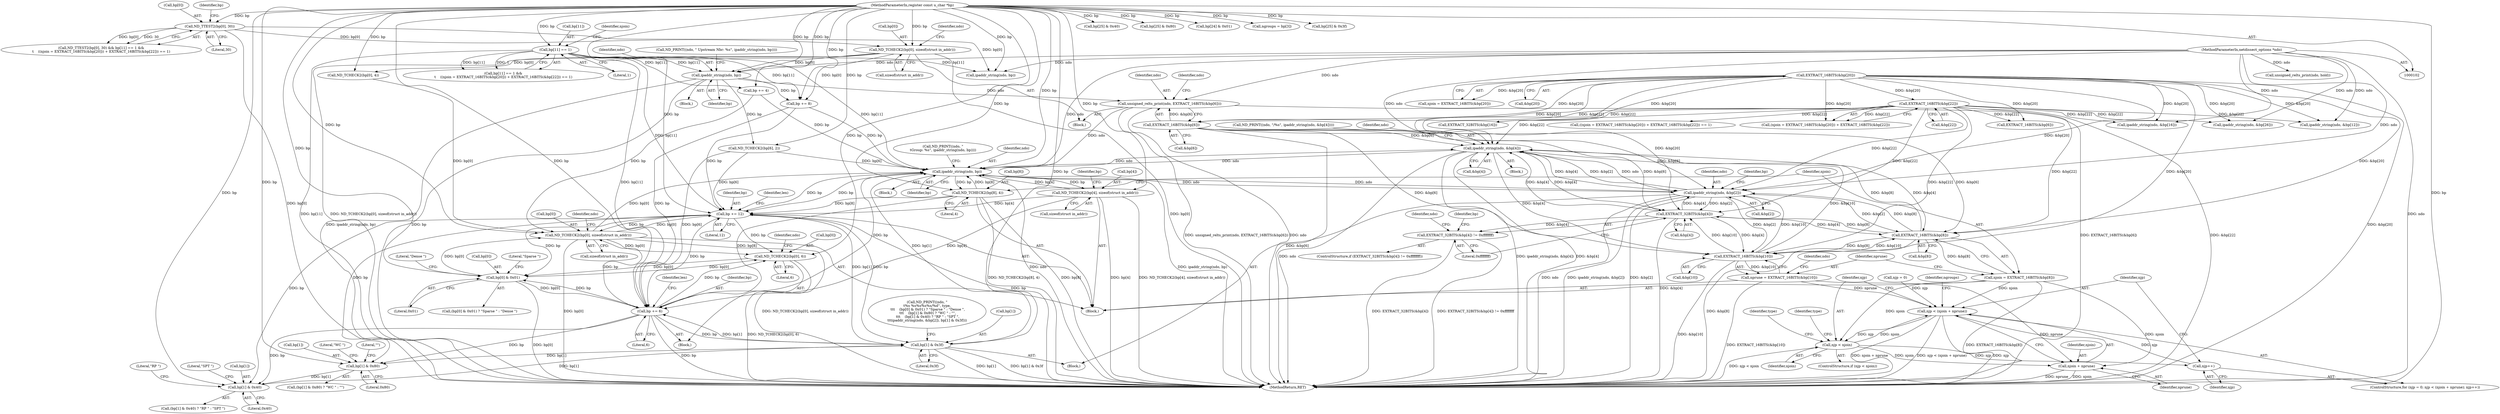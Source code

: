 digraph "1_tcpdump_5dc1860d8267b1e0cb78c9ffa2a40bea2fdb3ddc_1@del" {
"1000291" [label="(Call,unsigned_relts_print(ndo, EXTRACT_16BITS(&bp[6])))"];
"1000269" [label="(Call,ipaddr_string(ndo, bp))"];
"1000103" [label="(MethodParameterIn,netdissect_options *ndo)"];
"1000119" [label="(Call,bp[11] == 1)"];
"1000104" [label="(MethodParameterIn,register const u_char *bp)"];
"1000248" [label="(Call,ND_TCHECK2(bp[0], sizeof(struct in_addr)))"];
"1000113" [label="(Call,ND_TTEST2(bp[0], 30))"];
"1000293" [label="(Call,EXTRACT_16BITS(&bp[6]))"];
"1000128" [label="(Call,EXTRACT_16BITS(&bp[20]))"];
"1000133" [label="(Call,EXTRACT_16BITS(&bp[22]))"];
"1000342" [label="(Call,ipaddr_string(ndo, bp))"];
"1000345" [label="(Call,ND_TCHECK2(bp[4], sizeof(struct in_addr)))"];
"1000397" [label="(Call,bp += 12)"];
"1000331" [label="(Call,ND_TCHECK2(bp[0], sizeof(struct in_addr)))"];
"1000427" [label="(Call,ND_TCHECK2(bp[0], 6))"];
"1000441" [label="(Call,bp[0] & 0x01)"];
"1000478" [label="(Call,bp += 6)"];
"1000450" [label="(Call,bp[1] & 0x80)"];
"1000459" [label="(Call,bp[1] & 0x40)"];
"1000473" [label="(Call,bp[1] & 0x3f)"];
"1000364" [label="(Call,ipaddr_string(ndo, &bp[4]))"];
"1000353" [label="(Call,EXTRACT_32BITS(&bp[4]))"];
"1000352" [label="(Call,EXTRACT_32BITS(&bp[4]) != 0xffffffff)"];
"1000377" [label="(Call,EXTRACT_16BITS(&bp[8]))"];
"1000375" [label="(Call,njoin = EXTRACT_16BITS(&bp[8]))"];
"1000407" [label="(Call,njp < (njoin + nprune))"];
"1000417" [label="(Call,njp < njoin)"];
"1000409" [label="(Call,njoin + nprune)"];
"1000412" [label="(Call,njp++)"];
"1000384" [label="(Call,EXTRACT_16BITS(&bp[10]))"];
"1000382" [label="(Call,nprune = EXTRACT_16BITS(&bp[10]))"];
"1000467" [label="(Call,ipaddr_string(ndo, &bp[2]))"];
"1000370" [label="(Call,ND_TCHECK2(bp[8], 4))"];
"1000365" [label="(Identifier,ndo)"];
"1000454" [label="(Literal,0x80)"];
"1000428" [label="(Call,bp[0])"];
"1000377" [label="(Call,EXTRACT_16BITS(&bp[8]))"];
"1000272" [label="(Call,ND_TCHECK2(bp[6], 2))"];
"1000419" [label="(Identifier,njoin)"];
"1000106" [label="(Block,)"];
"1000123" [label="(Literal,1)"];
"1000477" [label="(Literal,0x3f)"];
"1000294" [label="(Call,&bp[6])"];
"1000366" [label="(Call,&bp[4])"];
"1000467" [label="(Call,ipaddr_string(ndo, &bp[2]))"];
"1000418" [label="(Identifier,njp)"];
"1000119" [label="(Call,bp[11] == 1)"];
"1000124" [label="(Call,((njoin = EXTRACT_16BITS(&bp[20])) + EXTRACT_16BITS(&bp[22])) == 1)"];
"1000292" [label="(Identifier,ndo)"];
"1000340" [label="(Block,)"];
"1000335" [label="(Call,sizeof(struct in_addr))"];
"1000458" [label="(Call,(bp[1] & 0x40) ? \"RP \" : \"SPT \")"];
"1000240" [label="(Call,bp[25] & 0x40)"];
"1000264" [label="(Call,ND_PRINT((ndo, \" Upstream Nbr: %s\", ipaddr_string(ndo, bp))))"];
"1000446" [label="(Literal,\"Sparse \")"];
"1000410" [label="(Identifier,njoin)"];
"1000460" [label="(Call,bp[1])"];
"1000399" [label="(Literal,12)"];
"1000468" [label="(Identifier,ndo)"];
"1000126" [label="(Call,njoin = EXTRACT_16BITS(&bp[20]))"];
"1000346" [label="(Call,bp[4])"];
"1000146" [label="(Call,ipaddr_string(ndo, bp))"];
"1000179" [label="(Call,ipaddr_string(ndo, &bp[26]))"];
"1000267" [label="(Block,)"];
"1000353" [label="(Call,EXTRACT_32BITS(&bp[4]))"];
"1000349" [label="(Call,sizeof(struct in_addr))"];
"1000311" [label="(Call,ND_TCHECK2(bp[0], 4))"];
"1000441" [label="(Call,bp[0] & 0x01)"];
"1000248" [label="(Call,ND_TCHECK2(bp[0], sizeof(struct in_addr)))"];
"1000440" [label="(Call,(bp[0] & 0x01) ? \"Sparse \" : \"Dense \")"];
"1000112" [label="(Call,ND_TTEST2(bp[0], 30) && bp[11] == 1 &&\n\t    ((njoin = EXTRACT_16BITS(&bp[20])) + EXTRACT_16BITS(&bp[22])) == 1)"];
"1000330" [label="(Block,)"];
"1000321" [label="(Call,bp += 4)"];
"1000332" [label="(Call,bp[0])"];
"1000425" [label="(Identifier,type)"];
"1000475" [label="(Identifier,bp)"];
"1000120" [label="(Call,bp[11])"];
"1000291" [label="(Call,unsigned_relts_print(ndo, EXTRACT_16BITS(&bp[6])))"];
"1000408" [label="(Identifier,njp)"];
"1000407" [label="(Call,njp < (njoin + nprune))"];
"1000480" [label="(Literal,6)"];
"1000359" [label="(Call,ND_PRINT((ndo, \"/%s\", ipaddr_string(ndo, &bp[4]))))"];
"1000403" [label="(ControlStructure,for (njp = 0; njp < (njoin + nprune); njp++))"];
"1000459" [label="(Call,bp[1] & 0x40)"];
"1000301" [label="(Identifier,ndo)"];
"1000445" [label="(Literal,0x01)"];
"1000374" [label="(Literal,4)"];
"1000343" [label="(Identifier,ndo)"];
"1000421" [label="(Identifier,type)"];
"1000232" [label="(Call,bp[25] & 0x80)"];
"1000372" [label="(Identifier,bp)"];
"1000352" [label="(Call,EXTRACT_32BITS(&bp[4]) != 0xffffffff)"];
"1000479" [label="(Identifier,bp)"];
"1000269" [label="(Call,ipaddr_string(ndo, bp))"];
"1000271" [label="(Identifier,bp)"];
"1000305" [label="(Call,bp += 8)"];
"1000127" [label="(Identifier,njoin)"];
"1000473" [label="(Call,bp[1] & 0x3f)"];
"1000337" [label="(Call,ND_PRINT((ndo, \"\n\tGroup: %s\", ipaddr_string(ndo, bp))))"];
"1000391" [label="(Identifier,ndo)"];
"1000358" [label="(Literal,0xffffffff)"];
"1000491" [label="(MethodReturn,RET)"];
"1000409" [label="(Call,njoin + nprune)"];
"1000165" [label="(Call,unsigned_relts_print(ndo, hold))"];
"1000293" [label="(Call,EXTRACT_16BITS(&bp[6]))"];
"1000417" [label="(Call,njp < njoin)"];
"1000427" [label="(Call,ND_TCHECK2(bp[0], 6))"];
"1000450" [label="(Call,bp[1] & 0x80)"];
"1000270" [label="(Identifier,ndo)"];
"1000474" [label="(Call,bp[1])"];
"1000464" [label="(Literal,\"RP \")"];
"1000351" [label="(ControlStructure,if (EXTRACT_32BITS(&bp[4]) != 0xffffffff))"];
"1000223" [label="(Call,bp[24] & 0x01)"];
"1000191" [label="(Call,ipaddr_string(ndo, &bp[12]))"];
"1000447" [label="(Literal,\"Dense \")"];
"1000114" [label="(Call,bp[0])"];
"1000345" [label="(Call,ND_TCHECK2(bp[4], sizeof(struct in_addr)))"];
"1000125" [label="(Call,(njoin = EXTRACT_16BITS(&bp[20])) + EXTRACT_16BITS(&bp[22]))"];
"1000331" [label="(Call,ND_TCHECK2(bp[0], sizeof(struct in_addr)))"];
"1000151" [label="(Call,EXTRACT_16BITS(&bp[6]))"];
"1000434" [label="(Identifier,ndo)"];
"1000339" [label="(Identifier,ndo)"];
"1000413" [label="(Identifier,njp)"];
"1000382" [label="(Call,nprune = EXTRACT_16BITS(&bp[10]))"];
"1000354" [label="(Call,&bp[4])"];
"1000412" [label="(Call,njp++)"];
"1000398" [label="(Identifier,bp)"];
"1000401" [label="(Identifier,len)"];
"1000133" [label="(Call,EXTRACT_16BITS(&bp[22]))"];
"1000118" [label="(Call,bp[11] == 1 &&\n\t    ((njoin = EXTRACT_16BITS(&bp[20])) + EXTRACT_16BITS(&bp[22])) == 1)"];
"1000414" [label="(Block,)"];
"1000104" [label="(MethodParameterIn,register const u_char *bp)"];
"1000404" [label="(Call,njp = 0)"];
"1000356" [label="(Identifier,bp)"];
"1000113" [label="(Call,ND_TTEST2(bp[0], 30))"];
"1000482" [label="(Identifier,len)"];
"1000364" [label="(Call,ipaddr_string(ndo, &bp[4]))"];
"1000442" [label="(Call,bp[0])"];
"1000478" [label="(Call,bp += 6)"];
"1000449" [label="(Call,(bp[1] & 0x80) ? \"WC \" : \"\")"];
"1000432" [label="(Call,ND_PRINT((ndo, \"\n\t%s %s%s%s%s/%d\", type,\n \t\t\t    (bp[0] & 0x01) ? \"Sparse \" : \"Dense \",\n \t\t\t    (bp[1] & 0x80) ? \"WC \" : \"\",\n \t\t\t    (bp[1] & 0x40) ? \"RP \" : \"SPT \",\n\t\t\tipaddr_string(ndo, &bp[2]), bp[1] & 0x3f)))"];
"1000378" [label="(Call,&bp[8])"];
"1000455" [label="(Literal,\"WC \")"];
"1000456" [label="(Literal,\"\")"];
"1000362" [label="(Block,)"];
"1000128" [label="(Call,EXTRACT_16BITS(&bp[20]))"];
"1000361" [label="(Identifier,ndo)"];
"1000121" [label="(Identifier,bp)"];
"1000344" [label="(Identifier,bp)"];
"1000375" [label="(Call,njoin = EXTRACT_16BITS(&bp[8]))"];
"1000329" [label="(Identifier,ngroups)"];
"1000385" [label="(Call,&bp[10])"];
"1000129" [label="(Call,&bp[20])"];
"1000252" [label="(Call,sizeof(struct in_addr))"];
"1000416" [label="(ControlStructure,if (njp < njoin))"];
"1000376" [label="(Identifier,njoin)"];
"1000199" [label="(Call,EXTRACT_32BITS(&bp[16]))"];
"1000384" [label="(Call,EXTRACT_16BITS(&bp[10]))"];
"1000397" [label="(Call,bp += 12)"];
"1000370" [label="(Call,ND_TCHECK2(bp[8], 4))"];
"1000383" [label="(Identifier,nprune)"];
"1000134" [label="(Call,&bp[22])"];
"1000316" [label="(Call,ngroups = bp[3])"];
"1000465" [label="(Literal,\"SPT \")"];
"1000463" [label="(Literal,0x40)"];
"1000186" [label="(Call,bp[25] & 0x3f)"];
"1000103" [label="(MethodParameterIn,netdissect_options *ndo)"];
"1000371" [label="(Call,bp[8])"];
"1000411" [label="(Identifier,nprune)"];
"1000466" [label="(Block,)"];
"1000431" [label="(Literal,6)"];
"1000210" [label="(Call,ipaddr_string(ndo, &bp[16]))"];
"1000451" [label="(Call,bp[1])"];
"1000469" [label="(Call,&bp[2])"];
"1000257" [label="(Identifier,ndo)"];
"1000342" [label="(Call,ipaddr_string(ndo, bp))"];
"1000249" [label="(Call,bp[0])"];
"1000117" [label="(Literal,30)"];
"1000291" -> "1000106"  [label="AST: "];
"1000291" -> "1000293"  [label="CFG: "];
"1000292" -> "1000291"  [label="AST: "];
"1000293" -> "1000291"  [label="AST: "];
"1000301" -> "1000291"  [label="CFG: "];
"1000291" -> "1000491"  [label="DDG: unsigned_relts_print(ndo, EXTRACT_16BITS(&bp[6]))"];
"1000291" -> "1000491"  [label="DDG: ndo"];
"1000291" -> "1000491"  [label="DDG: EXTRACT_16BITS(&bp[6])"];
"1000269" -> "1000291"  [label="DDG: ndo"];
"1000103" -> "1000291"  [label="DDG: ndo"];
"1000293" -> "1000291"  [label="DDG: &bp[6]"];
"1000291" -> "1000342"  [label="DDG: ndo"];
"1000269" -> "1000267"  [label="AST: "];
"1000269" -> "1000271"  [label="CFG: "];
"1000270" -> "1000269"  [label="AST: "];
"1000271" -> "1000269"  [label="AST: "];
"1000264" -> "1000269"  [label="CFG: "];
"1000269" -> "1000491"  [label="DDG: ipaddr_string(ndo, bp)"];
"1000269" -> "1000491"  [label="DDG: bp"];
"1000103" -> "1000269"  [label="DDG: ndo"];
"1000119" -> "1000269"  [label="DDG: bp[11]"];
"1000248" -> "1000269"  [label="DDG: bp[0]"];
"1000104" -> "1000269"  [label="DDG: bp"];
"1000269" -> "1000272"  [label="DDG: bp"];
"1000269" -> "1000305"  [label="DDG: bp"];
"1000103" -> "1000102"  [label="AST: "];
"1000103" -> "1000491"  [label="DDG: ndo"];
"1000103" -> "1000146"  [label="DDG: ndo"];
"1000103" -> "1000165"  [label="DDG: ndo"];
"1000103" -> "1000179"  [label="DDG: ndo"];
"1000103" -> "1000191"  [label="DDG: ndo"];
"1000103" -> "1000210"  [label="DDG: ndo"];
"1000103" -> "1000342"  [label="DDG: ndo"];
"1000103" -> "1000364"  [label="DDG: ndo"];
"1000103" -> "1000467"  [label="DDG: ndo"];
"1000119" -> "1000118"  [label="AST: "];
"1000119" -> "1000123"  [label="CFG: "];
"1000120" -> "1000119"  [label="AST: "];
"1000123" -> "1000119"  [label="AST: "];
"1000127" -> "1000119"  [label="CFG: "];
"1000118" -> "1000119"  [label="CFG: "];
"1000119" -> "1000491"  [label="DDG: bp[11]"];
"1000119" -> "1000118"  [label="DDG: bp[11]"];
"1000119" -> "1000118"  [label="DDG: 1"];
"1000104" -> "1000119"  [label="DDG: bp"];
"1000119" -> "1000146"  [label="DDG: bp[11]"];
"1000119" -> "1000305"  [label="DDG: bp[11]"];
"1000119" -> "1000321"  [label="DDG: bp[11]"];
"1000119" -> "1000342"  [label="DDG: bp[11]"];
"1000119" -> "1000397"  [label="DDG: bp[11]"];
"1000119" -> "1000478"  [label="DDG: bp[11]"];
"1000104" -> "1000102"  [label="AST: "];
"1000104" -> "1000491"  [label="DDG: bp"];
"1000104" -> "1000113"  [label="DDG: bp"];
"1000104" -> "1000146"  [label="DDG: bp"];
"1000104" -> "1000186"  [label="DDG: bp"];
"1000104" -> "1000223"  [label="DDG: bp"];
"1000104" -> "1000232"  [label="DDG: bp"];
"1000104" -> "1000240"  [label="DDG: bp"];
"1000104" -> "1000248"  [label="DDG: bp"];
"1000104" -> "1000272"  [label="DDG: bp"];
"1000104" -> "1000305"  [label="DDG: bp"];
"1000104" -> "1000311"  [label="DDG: bp"];
"1000104" -> "1000316"  [label="DDG: bp"];
"1000104" -> "1000321"  [label="DDG: bp"];
"1000104" -> "1000331"  [label="DDG: bp"];
"1000104" -> "1000342"  [label="DDG: bp"];
"1000104" -> "1000345"  [label="DDG: bp"];
"1000104" -> "1000370"  [label="DDG: bp"];
"1000104" -> "1000397"  [label="DDG: bp"];
"1000104" -> "1000427"  [label="DDG: bp"];
"1000104" -> "1000441"  [label="DDG: bp"];
"1000104" -> "1000450"  [label="DDG: bp"];
"1000104" -> "1000459"  [label="DDG: bp"];
"1000104" -> "1000473"  [label="DDG: bp"];
"1000104" -> "1000478"  [label="DDG: bp"];
"1000248" -> "1000106"  [label="AST: "];
"1000248" -> "1000252"  [label="CFG: "];
"1000249" -> "1000248"  [label="AST: "];
"1000252" -> "1000248"  [label="AST: "];
"1000257" -> "1000248"  [label="CFG: "];
"1000248" -> "1000491"  [label="DDG: ND_TCHECK2(bp[0], sizeof(struct in_addr))"];
"1000248" -> "1000491"  [label="DDG: bp[0]"];
"1000113" -> "1000248"  [label="DDG: bp[0]"];
"1000248" -> "1000305"  [label="DDG: bp[0]"];
"1000248" -> "1000311"  [label="DDG: bp[0]"];
"1000113" -> "1000112"  [label="AST: "];
"1000113" -> "1000117"  [label="CFG: "];
"1000114" -> "1000113"  [label="AST: "];
"1000117" -> "1000113"  [label="AST: "];
"1000121" -> "1000113"  [label="CFG: "];
"1000112" -> "1000113"  [label="CFG: "];
"1000113" -> "1000491"  [label="DDG: bp[0]"];
"1000113" -> "1000112"  [label="DDG: bp[0]"];
"1000113" -> "1000112"  [label="DDG: 30"];
"1000113" -> "1000146"  [label="DDG: bp[0]"];
"1000293" -> "1000294"  [label="CFG: "];
"1000294" -> "1000293"  [label="AST: "];
"1000293" -> "1000491"  [label="DDG: &bp[6]"];
"1000128" -> "1000293"  [label="DDG: &bp[20]"];
"1000133" -> "1000293"  [label="DDG: &bp[22]"];
"1000293" -> "1000353"  [label="DDG: &bp[6]"];
"1000293" -> "1000364"  [label="DDG: &bp[6]"];
"1000293" -> "1000377"  [label="DDG: &bp[6]"];
"1000293" -> "1000384"  [label="DDG: &bp[6]"];
"1000293" -> "1000467"  [label="DDG: &bp[6]"];
"1000128" -> "1000126"  [label="AST: "];
"1000128" -> "1000129"  [label="CFG: "];
"1000129" -> "1000128"  [label="AST: "];
"1000126" -> "1000128"  [label="CFG: "];
"1000128" -> "1000491"  [label="DDG: &bp[20]"];
"1000128" -> "1000125"  [label="DDG: &bp[20]"];
"1000128" -> "1000126"  [label="DDG: &bp[20]"];
"1000128" -> "1000133"  [label="DDG: &bp[20]"];
"1000128" -> "1000151"  [label="DDG: &bp[20]"];
"1000128" -> "1000179"  [label="DDG: &bp[20]"];
"1000128" -> "1000191"  [label="DDG: &bp[20]"];
"1000128" -> "1000199"  [label="DDG: &bp[20]"];
"1000128" -> "1000210"  [label="DDG: &bp[20]"];
"1000128" -> "1000353"  [label="DDG: &bp[20]"];
"1000128" -> "1000364"  [label="DDG: &bp[20]"];
"1000128" -> "1000377"  [label="DDG: &bp[20]"];
"1000128" -> "1000384"  [label="DDG: &bp[20]"];
"1000128" -> "1000467"  [label="DDG: &bp[20]"];
"1000133" -> "1000125"  [label="AST: "];
"1000133" -> "1000134"  [label="CFG: "];
"1000134" -> "1000133"  [label="AST: "];
"1000125" -> "1000133"  [label="CFG: "];
"1000133" -> "1000491"  [label="DDG: &bp[22]"];
"1000133" -> "1000124"  [label="DDG: &bp[22]"];
"1000133" -> "1000125"  [label="DDG: &bp[22]"];
"1000133" -> "1000151"  [label="DDG: &bp[22]"];
"1000133" -> "1000179"  [label="DDG: &bp[22]"];
"1000133" -> "1000191"  [label="DDG: &bp[22]"];
"1000133" -> "1000199"  [label="DDG: &bp[22]"];
"1000133" -> "1000210"  [label="DDG: &bp[22]"];
"1000133" -> "1000353"  [label="DDG: &bp[22]"];
"1000133" -> "1000364"  [label="DDG: &bp[22]"];
"1000133" -> "1000377"  [label="DDG: &bp[22]"];
"1000133" -> "1000384"  [label="DDG: &bp[22]"];
"1000133" -> "1000467"  [label="DDG: &bp[22]"];
"1000342" -> "1000340"  [label="AST: "];
"1000342" -> "1000344"  [label="CFG: "];
"1000343" -> "1000342"  [label="AST: "];
"1000344" -> "1000342"  [label="AST: "];
"1000337" -> "1000342"  [label="CFG: "];
"1000342" -> "1000491"  [label="DDG: ndo"];
"1000342" -> "1000491"  [label="DDG: ipaddr_string(ndo, bp)"];
"1000364" -> "1000342"  [label="DDG: ndo"];
"1000467" -> "1000342"  [label="DDG: ndo"];
"1000397" -> "1000342"  [label="DDG: bp"];
"1000331" -> "1000342"  [label="DDG: bp[0]"];
"1000473" -> "1000342"  [label="DDG: bp[1]"];
"1000478" -> "1000342"  [label="DDG: bp"];
"1000272" -> "1000342"  [label="DDG: bp[6]"];
"1000345" -> "1000342"  [label="DDG: bp[4]"];
"1000370" -> "1000342"  [label="DDG: bp[8]"];
"1000321" -> "1000342"  [label="DDG: bp"];
"1000305" -> "1000342"  [label="DDG: bp"];
"1000342" -> "1000345"  [label="DDG: bp"];
"1000342" -> "1000364"  [label="DDG: ndo"];
"1000342" -> "1000370"  [label="DDG: bp"];
"1000342" -> "1000397"  [label="DDG: bp"];
"1000342" -> "1000467"  [label="DDG: ndo"];
"1000345" -> "1000330"  [label="AST: "];
"1000345" -> "1000349"  [label="CFG: "];
"1000346" -> "1000345"  [label="AST: "];
"1000349" -> "1000345"  [label="AST: "];
"1000356" -> "1000345"  [label="CFG: "];
"1000345" -> "1000491"  [label="DDG: bp[4]"];
"1000345" -> "1000491"  [label="DDG: ND_TCHECK2(bp[4], sizeof(struct in_addr))"];
"1000345" -> "1000397"  [label="DDG: bp[4]"];
"1000345" -> "1000478"  [label="DDG: bp[4]"];
"1000397" -> "1000330"  [label="AST: "];
"1000397" -> "1000399"  [label="CFG: "];
"1000398" -> "1000397"  [label="AST: "];
"1000399" -> "1000397"  [label="AST: "];
"1000401" -> "1000397"  [label="CFG: "];
"1000397" -> "1000491"  [label="DDG: bp"];
"1000397" -> "1000331"  [label="DDG: bp"];
"1000331" -> "1000397"  [label="DDG: bp[0]"];
"1000473" -> "1000397"  [label="DDG: bp[1]"];
"1000272" -> "1000397"  [label="DDG: bp[6]"];
"1000370" -> "1000397"  [label="DDG: bp[8]"];
"1000305" -> "1000397"  [label="DDG: bp"];
"1000397" -> "1000427"  [label="DDG: bp"];
"1000397" -> "1000441"  [label="DDG: bp"];
"1000397" -> "1000450"  [label="DDG: bp"];
"1000397" -> "1000459"  [label="DDG: bp"];
"1000397" -> "1000473"  [label="DDG: bp"];
"1000397" -> "1000478"  [label="DDG: bp"];
"1000331" -> "1000330"  [label="AST: "];
"1000331" -> "1000335"  [label="CFG: "];
"1000332" -> "1000331"  [label="AST: "];
"1000335" -> "1000331"  [label="AST: "];
"1000339" -> "1000331"  [label="CFG: "];
"1000331" -> "1000491"  [label="DDG: ND_TCHECK2(bp[0], sizeof(struct in_addr))"];
"1000331" -> "1000491"  [label="DDG: bp[0]"];
"1000441" -> "1000331"  [label="DDG: bp[0]"];
"1000311" -> "1000331"  [label="DDG: bp[0]"];
"1000478" -> "1000331"  [label="DDG: bp"];
"1000321" -> "1000331"  [label="DDG: bp"];
"1000331" -> "1000427"  [label="DDG: bp[0]"];
"1000427" -> "1000414"  [label="AST: "];
"1000427" -> "1000431"  [label="CFG: "];
"1000428" -> "1000427"  [label="AST: "];
"1000431" -> "1000427"  [label="AST: "];
"1000434" -> "1000427"  [label="CFG: "];
"1000427" -> "1000491"  [label="DDG: ND_TCHECK2(bp[0], 6)"];
"1000441" -> "1000427"  [label="DDG: bp[0]"];
"1000478" -> "1000427"  [label="DDG: bp"];
"1000427" -> "1000441"  [label="DDG: bp[0]"];
"1000441" -> "1000440"  [label="AST: "];
"1000441" -> "1000445"  [label="CFG: "];
"1000442" -> "1000441"  [label="AST: "];
"1000445" -> "1000441"  [label="AST: "];
"1000446" -> "1000441"  [label="CFG: "];
"1000447" -> "1000441"  [label="CFG: "];
"1000441" -> "1000491"  [label="DDG: bp[0]"];
"1000478" -> "1000441"  [label="DDG: bp"];
"1000441" -> "1000478"  [label="DDG: bp[0]"];
"1000478" -> "1000414"  [label="AST: "];
"1000478" -> "1000480"  [label="CFG: "];
"1000479" -> "1000478"  [label="AST: "];
"1000480" -> "1000478"  [label="AST: "];
"1000482" -> "1000478"  [label="CFG: "];
"1000478" -> "1000491"  [label="DDG: bp"];
"1000478" -> "1000450"  [label="DDG: bp"];
"1000478" -> "1000459"  [label="DDG: bp"];
"1000478" -> "1000473"  [label="DDG: bp"];
"1000473" -> "1000478"  [label="DDG: bp[1]"];
"1000272" -> "1000478"  [label="DDG: bp[6]"];
"1000370" -> "1000478"  [label="DDG: bp[8]"];
"1000305" -> "1000478"  [label="DDG: bp"];
"1000450" -> "1000449"  [label="AST: "];
"1000450" -> "1000454"  [label="CFG: "];
"1000451" -> "1000450"  [label="AST: "];
"1000454" -> "1000450"  [label="AST: "];
"1000455" -> "1000450"  [label="CFG: "];
"1000456" -> "1000450"  [label="CFG: "];
"1000473" -> "1000450"  [label="DDG: bp[1]"];
"1000450" -> "1000459"  [label="DDG: bp[1]"];
"1000459" -> "1000458"  [label="AST: "];
"1000459" -> "1000463"  [label="CFG: "];
"1000460" -> "1000459"  [label="AST: "];
"1000463" -> "1000459"  [label="AST: "];
"1000464" -> "1000459"  [label="CFG: "];
"1000465" -> "1000459"  [label="CFG: "];
"1000459" -> "1000473"  [label="DDG: bp[1]"];
"1000473" -> "1000466"  [label="AST: "];
"1000473" -> "1000477"  [label="CFG: "];
"1000474" -> "1000473"  [label="AST: "];
"1000477" -> "1000473"  [label="AST: "];
"1000432" -> "1000473"  [label="CFG: "];
"1000473" -> "1000491"  [label="DDG: bp[1]"];
"1000473" -> "1000491"  [label="DDG: bp[1] & 0x3f"];
"1000364" -> "1000362"  [label="AST: "];
"1000364" -> "1000366"  [label="CFG: "];
"1000365" -> "1000364"  [label="AST: "];
"1000366" -> "1000364"  [label="AST: "];
"1000359" -> "1000364"  [label="CFG: "];
"1000364" -> "1000491"  [label="DDG: ndo"];
"1000364" -> "1000491"  [label="DDG: ipaddr_string(ndo, &bp[4])"];
"1000364" -> "1000491"  [label="DDG: &bp[4]"];
"1000364" -> "1000353"  [label="DDG: &bp[4]"];
"1000467" -> "1000364"  [label="DDG: &bp[2]"];
"1000377" -> "1000364"  [label="DDG: &bp[8]"];
"1000353" -> "1000364"  [label="DDG: &bp[4]"];
"1000384" -> "1000364"  [label="DDG: &bp[10]"];
"1000364" -> "1000377"  [label="DDG: &bp[4]"];
"1000364" -> "1000384"  [label="DDG: &bp[4]"];
"1000364" -> "1000467"  [label="DDG: ndo"];
"1000364" -> "1000467"  [label="DDG: &bp[4]"];
"1000353" -> "1000352"  [label="AST: "];
"1000353" -> "1000354"  [label="CFG: "];
"1000354" -> "1000353"  [label="AST: "];
"1000358" -> "1000353"  [label="CFG: "];
"1000353" -> "1000491"  [label="DDG: &bp[4]"];
"1000353" -> "1000352"  [label="DDG: &bp[4]"];
"1000467" -> "1000353"  [label="DDG: &bp[2]"];
"1000377" -> "1000353"  [label="DDG: &bp[8]"];
"1000384" -> "1000353"  [label="DDG: &bp[10]"];
"1000353" -> "1000377"  [label="DDG: &bp[4]"];
"1000353" -> "1000384"  [label="DDG: &bp[4]"];
"1000353" -> "1000467"  [label="DDG: &bp[4]"];
"1000352" -> "1000351"  [label="AST: "];
"1000352" -> "1000358"  [label="CFG: "];
"1000358" -> "1000352"  [label="AST: "];
"1000361" -> "1000352"  [label="CFG: "];
"1000372" -> "1000352"  [label="CFG: "];
"1000352" -> "1000491"  [label="DDG: EXTRACT_32BITS(&bp[4])"];
"1000352" -> "1000491"  [label="DDG: EXTRACT_32BITS(&bp[4]) != 0xffffffff"];
"1000377" -> "1000375"  [label="AST: "];
"1000377" -> "1000378"  [label="CFG: "];
"1000378" -> "1000377"  [label="AST: "];
"1000375" -> "1000377"  [label="CFG: "];
"1000377" -> "1000491"  [label="DDG: &bp[8]"];
"1000377" -> "1000375"  [label="DDG: &bp[8]"];
"1000467" -> "1000377"  [label="DDG: &bp[2]"];
"1000384" -> "1000377"  [label="DDG: &bp[10]"];
"1000377" -> "1000384"  [label="DDG: &bp[8]"];
"1000377" -> "1000467"  [label="DDG: &bp[8]"];
"1000375" -> "1000330"  [label="AST: "];
"1000376" -> "1000375"  [label="AST: "];
"1000383" -> "1000375"  [label="CFG: "];
"1000375" -> "1000491"  [label="DDG: EXTRACT_16BITS(&bp[8])"];
"1000375" -> "1000407"  [label="DDG: njoin"];
"1000375" -> "1000409"  [label="DDG: njoin"];
"1000375" -> "1000417"  [label="DDG: njoin"];
"1000407" -> "1000403"  [label="AST: "];
"1000407" -> "1000409"  [label="CFG: "];
"1000408" -> "1000407"  [label="AST: "];
"1000409" -> "1000407"  [label="AST: "];
"1000329" -> "1000407"  [label="CFG: "];
"1000418" -> "1000407"  [label="CFG: "];
"1000407" -> "1000491"  [label="DDG: njoin + nprune"];
"1000407" -> "1000491"  [label="DDG: njp < (njoin + nprune)"];
"1000407" -> "1000491"  [label="DDG: njp"];
"1000404" -> "1000407"  [label="DDG: njp"];
"1000412" -> "1000407"  [label="DDG: njp"];
"1000417" -> "1000407"  [label="DDG: njoin"];
"1000382" -> "1000407"  [label="DDG: nprune"];
"1000407" -> "1000417"  [label="DDG: njp"];
"1000417" -> "1000416"  [label="AST: "];
"1000417" -> "1000419"  [label="CFG: "];
"1000418" -> "1000417"  [label="AST: "];
"1000419" -> "1000417"  [label="AST: "];
"1000421" -> "1000417"  [label="CFG: "];
"1000425" -> "1000417"  [label="CFG: "];
"1000417" -> "1000491"  [label="DDG: njp < njoin"];
"1000417" -> "1000409"  [label="DDG: njoin"];
"1000417" -> "1000412"  [label="DDG: njp"];
"1000409" -> "1000411"  [label="CFG: "];
"1000410" -> "1000409"  [label="AST: "];
"1000411" -> "1000409"  [label="AST: "];
"1000409" -> "1000491"  [label="DDG: nprune"];
"1000409" -> "1000491"  [label="DDG: njoin"];
"1000382" -> "1000409"  [label="DDG: nprune"];
"1000412" -> "1000403"  [label="AST: "];
"1000412" -> "1000413"  [label="CFG: "];
"1000413" -> "1000412"  [label="AST: "];
"1000408" -> "1000412"  [label="CFG: "];
"1000384" -> "1000382"  [label="AST: "];
"1000384" -> "1000385"  [label="CFG: "];
"1000385" -> "1000384"  [label="AST: "];
"1000382" -> "1000384"  [label="CFG: "];
"1000384" -> "1000491"  [label="DDG: &bp[10]"];
"1000384" -> "1000382"  [label="DDG: &bp[10]"];
"1000467" -> "1000384"  [label="DDG: &bp[2]"];
"1000384" -> "1000467"  [label="DDG: &bp[10]"];
"1000382" -> "1000330"  [label="AST: "];
"1000383" -> "1000382"  [label="AST: "];
"1000391" -> "1000382"  [label="CFG: "];
"1000382" -> "1000491"  [label="DDG: EXTRACT_16BITS(&bp[10])"];
"1000467" -> "1000466"  [label="AST: "];
"1000467" -> "1000469"  [label="CFG: "];
"1000468" -> "1000467"  [label="AST: "];
"1000469" -> "1000467"  [label="AST: "];
"1000475" -> "1000467"  [label="CFG: "];
"1000467" -> "1000491"  [label="DDG: ndo"];
"1000467" -> "1000491"  [label="DDG: ipaddr_string(ndo, &bp[2])"];
"1000467" -> "1000491"  [label="DDG: &bp[2]"];
"1000370" -> "1000330"  [label="AST: "];
"1000370" -> "1000374"  [label="CFG: "];
"1000371" -> "1000370"  [label="AST: "];
"1000374" -> "1000370"  [label="AST: "];
"1000376" -> "1000370"  [label="CFG: "];
"1000370" -> "1000491"  [label="DDG: ND_TCHECK2(bp[8], 4)"];
"1000370" -> "1000491"  [label="DDG: bp[8]"];
}
